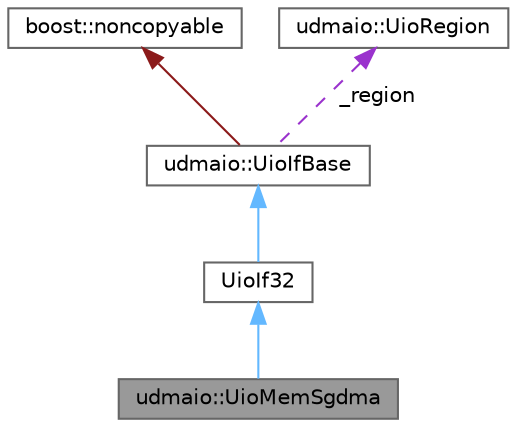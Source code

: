 digraph "udmaio::UioMemSgdma"
{
 // INTERACTIVE_SVG=YES
 // LATEX_PDF_SIZE
  bgcolor="transparent";
  edge [fontname=Helvetica,fontsize=10,labelfontname=Helvetica,labelfontsize=10];
  node [fontname=Helvetica,fontsize=10,shape=box,height=0.2,width=0.4];
  Node1 [label="udmaio::UioMemSgdma",height=0.2,width=0.4,color="gray40", fillcolor="grey60", style="filled", fontcolor="black",tooltip="Interface to AXI DMA scatter-gather buffers & descriptors Uses a UioIf to access DMA descriptor memor..."];
  Node2 -> Node1 [dir="back",color="steelblue1",style="solid"];
  Node2 [label="UioIf32",height=0.2,width=0.4,color="gray40", fillcolor="white", style="filled",URL="$classudmaio_1_1_uio_if.html",tooltip="UIO Interface implementing bus access."];
  Node3 -> Node2 [dir="back",color="steelblue1",style="solid"];
  Node3 [label="udmaio::UioIfBase",height=0.2,width=0.4,color="gray40", fillcolor="white", style="filled",URL="$classudmaio_1_1_uio_if_base.html",tooltip="Base class for UIO interfaces."];
  Node4 -> Node3 [dir="back",color="firebrick4",style="solid"];
  Node4 [label="boost::noncopyable",height=0.2,width=0.4,color="gray40", fillcolor="white", style="filled",tooltip=" "];
  Node5 -> Node3 [dir="back",color="darkorchid3",style="dashed",label=" _region" ];
  Node5 [label="udmaio::UioRegion",height=0.2,width=0.4,color="gray40", fillcolor="white", style="filled",URL="$structudmaio_1_1_uio_region.html",tooltip="General-purpose struct to define a memory area."];
}
